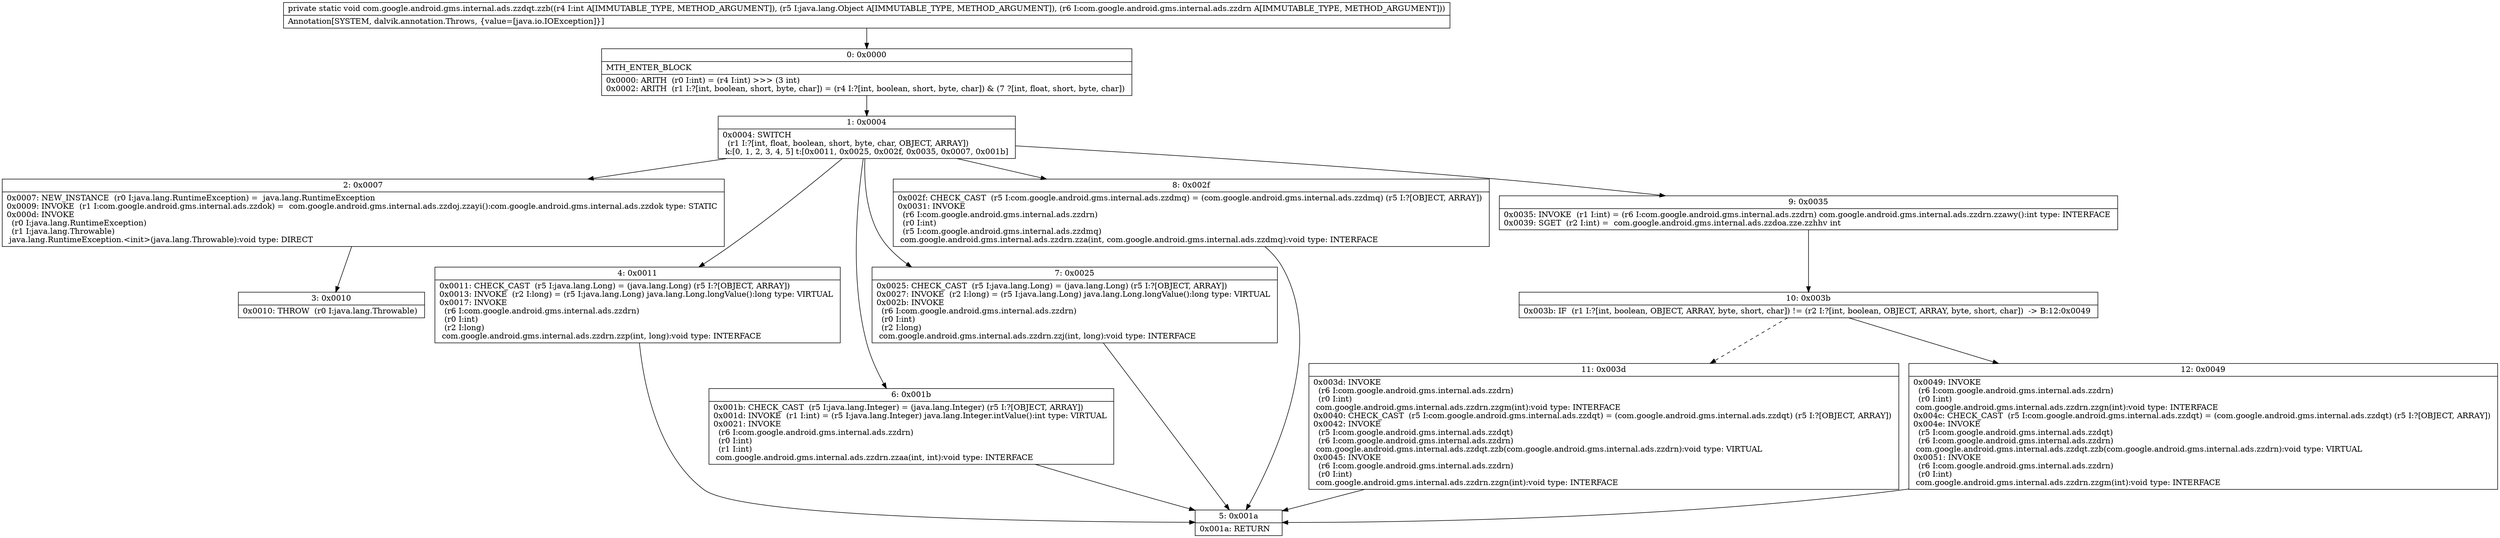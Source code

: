 digraph "CFG forcom.google.android.gms.internal.ads.zzdqt.zzb(ILjava\/lang\/Object;Lcom\/google\/android\/gms\/internal\/ads\/zzdrn;)V" {
Node_0 [shape=record,label="{0\:\ 0x0000|MTH_ENTER_BLOCK\l|0x0000: ARITH  (r0 I:int) = (r4 I:int) \>\>\> (3 int) \l0x0002: ARITH  (r1 I:?[int, boolean, short, byte, char]) = (r4 I:?[int, boolean, short, byte, char]) & (7 ?[int, float, short, byte, char]) \l}"];
Node_1 [shape=record,label="{1\:\ 0x0004|0x0004: SWITCH  \l  (r1 I:?[int, float, boolean, short, byte, char, OBJECT, ARRAY])\l k:[0, 1, 2, 3, 4, 5] t:[0x0011, 0x0025, 0x002f, 0x0035, 0x0007, 0x001b] \l}"];
Node_2 [shape=record,label="{2\:\ 0x0007|0x0007: NEW_INSTANCE  (r0 I:java.lang.RuntimeException) =  java.lang.RuntimeException \l0x0009: INVOKE  (r1 I:com.google.android.gms.internal.ads.zzdok) =  com.google.android.gms.internal.ads.zzdoj.zzayi():com.google.android.gms.internal.ads.zzdok type: STATIC \l0x000d: INVOKE  \l  (r0 I:java.lang.RuntimeException)\l  (r1 I:java.lang.Throwable)\l java.lang.RuntimeException.\<init\>(java.lang.Throwable):void type: DIRECT \l}"];
Node_3 [shape=record,label="{3\:\ 0x0010|0x0010: THROW  (r0 I:java.lang.Throwable) \l}"];
Node_4 [shape=record,label="{4\:\ 0x0011|0x0011: CHECK_CAST  (r5 I:java.lang.Long) = (java.lang.Long) (r5 I:?[OBJECT, ARRAY]) \l0x0013: INVOKE  (r2 I:long) = (r5 I:java.lang.Long) java.lang.Long.longValue():long type: VIRTUAL \l0x0017: INVOKE  \l  (r6 I:com.google.android.gms.internal.ads.zzdrn)\l  (r0 I:int)\l  (r2 I:long)\l com.google.android.gms.internal.ads.zzdrn.zzp(int, long):void type: INTERFACE \l}"];
Node_5 [shape=record,label="{5\:\ 0x001a|0x001a: RETURN   \l}"];
Node_6 [shape=record,label="{6\:\ 0x001b|0x001b: CHECK_CAST  (r5 I:java.lang.Integer) = (java.lang.Integer) (r5 I:?[OBJECT, ARRAY]) \l0x001d: INVOKE  (r1 I:int) = (r5 I:java.lang.Integer) java.lang.Integer.intValue():int type: VIRTUAL \l0x0021: INVOKE  \l  (r6 I:com.google.android.gms.internal.ads.zzdrn)\l  (r0 I:int)\l  (r1 I:int)\l com.google.android.gms.internal.ads.zzdrn.zzaa(int, int):void type: INTERFACE \l}"];
Node_7 [shape=record,label="{7\:\ 0x0025|0x0025: CHECK_CAST  (r5 I:java.lang.Long) = (java.lang.Long) (r5 I:?[OBJECT, ARRAY]) \l0x0027: INVOKE  (r2 I:long) = (r5 I:java.lang.Long) java.lang.Long.longValue():long type: VIRTUAL \l0x002b: INVOKE  \l  (r6 I:com.google.android.gms.internal.ads.zzdrn)\l  (r0 I:int)\l  (r2 I:long)\l com.google.android.gms.internal.ads.zzdrn.zzj(int, long):void type: INTERFACE \l}"];
Node_8 [shape=record,label="{8\:\ 0x002f|0x002f: CHECK_CAST  (r5 I:com.google.android.gms.internal.ads.zzdmq) = (com.google.android.gms.internal.ads.zzdmq) (r5 I:?[OBJECT, ARRAY]) \l0x0031: INVOKE  \l  (r6 I:com.google.android.gms.internal.ads.zzdrn)\l  (r0 I:int)\l  (r5 I:com.google.android.gms.internal.ads.zzdmq)\l com.google.android.gms.internal.ads.zzdrn.zza(int, com.google.android.gms.internal.ads.zzdmq):void type: INTERFACE \l}"];
Node_9 [shape=record,label="{9\:\ 0x0035|0x0035: INVOKE  (r1 I:int) = (r6 I:com.google.android.gms.internal.ads.zzdrn) com.google.android.gms.internal.ads.zzdrn.zzawy():int type: INTERFACE \l0x0039: SGET  (r2 I:int) =  com.google.android.gms.internal.ads.zzdoa.zze.zzhhv int \l}"];
Node_10 [shape=record,label="{10\:\ 0x003b|0x003b: IF  (r1 I:?[int, boolean, OBJECT, ARRAY, byte, short, char]) != (r2 I:?[int, boolean, OBJECT, ARRAY, byte, short, char])  \-\> B:12:0x0049 \l}"];
Node_11 [shape=record,label="{11\:\ 0x003d|0x003d: INVOKE  \l  (r6 I:com.google.android.gms.internal.ads.zzdrn)\l  (r0 I:int)\l com.google.android.gms.internal.ads.zzdrn.zzgm(int):void type: INTERFACE \l0x0040: CHECK_CAST  (r5 I:com.google.android.gms.internal.ads.zzdqt) = (com.google.android.gms.internal.ads.zzdqt) (r5 I:?[OBJECT, ARRAY]) \l0x0042: INVOKE  \l  (r5 I:com.google.android.gms.internal.ads.zzdqt)\l  (r6 I:com.google.android.gms.internal.ads.zzdrn)\l com.google.android.gms.internal.ads.zzdqt.zzb(com.google.android.gms.internal.ads.zzdrn):void type: VIRTUAL \l0x0045: INVOKE  \l  (r6 I:com.google.android.gms.internal.ads.zzdrn)\l  (r0 I:int)\l com.google.android.gms.internal.ads.zzdrn.zzgn(int):void type: INTERFACE \l}"];
Node_12 [shape=record,label="{12\:\ 0x0049|0x0049: INVOKE  \l  (r6 I:com.google.android.gms.internal.ads.zzdrn)\l  (r0 I:int)\l com.google.android.gms.internal.ads.zzdrn.zzgn(int):void type: INTERFACE \l0x004c: CHECK_CAST  (r5 I:com.google.android.gms.internal.ads.zzdqt) = (com.google.android.gms.internal.ads.zzdqt) (r5 I:?[OBJECT, ARRAY]) \l0x004e: INVOKE  \l  (r5 I:com.google.android.gms.internal.ads.zzdqt)\l  (r6 I:com.google.android.gms.internal.ads.zzdrn)\l com.google.android.gms.internal.ads.zzdqt.zzb(com.google.android.gms.internal.ads.zzdrn):void type: VIRTUAL \l0x0051: INVOKE  \l  (r6 I:com.google.android.gms.internal.ads.zzdrn)\l  (r0 I:int)\l com.google.android.gms.internal.ads.zzdrn.zzgm(int):void type: INTERFACE \l}"];
MethodNode[shape=record,label="{private static void com.google.android.gms.internal.ads.zzdqt.zzb((r4 I:int A[IMMUTABLE_TYPE, METHOD_ARGUMENT]), (r5 I:java.lang.Object A[IMMUTABLE_TYPE, METHOD_ARGUMENT]), (r6 I:com.google.android.gms.internal.ads.zzdrn A[IMMUTABLE_TYPE, METHOD_ARGUMENT]))  | Annotation[SYSTEM, dalvik.annotation.Throws, \{value=[java.io.IOException]\}]\l}"];
MethodNode -> Node_0;
Node_0 -> Node_1;
Node_1 -> Node_2;
Node_1 -> Node_4;
Node_1 -> Node_6;
Node_1 -> Node_7;
Node_1 -> Node_8;
Node_1 -> Node_9;
Node_2 -> Node_3;
Node_4 -> Node_5;
Node_6 -> Node_5;
Node_7 -> Node_5;
Node_8 -> Node_5;
Node_9 -> Node_10;
Node_10 -> Node_11[style=dashed];
Node_10 -> Node_12;
Node_11 -> Node_5;
Node_12 -> Node_5;
}

